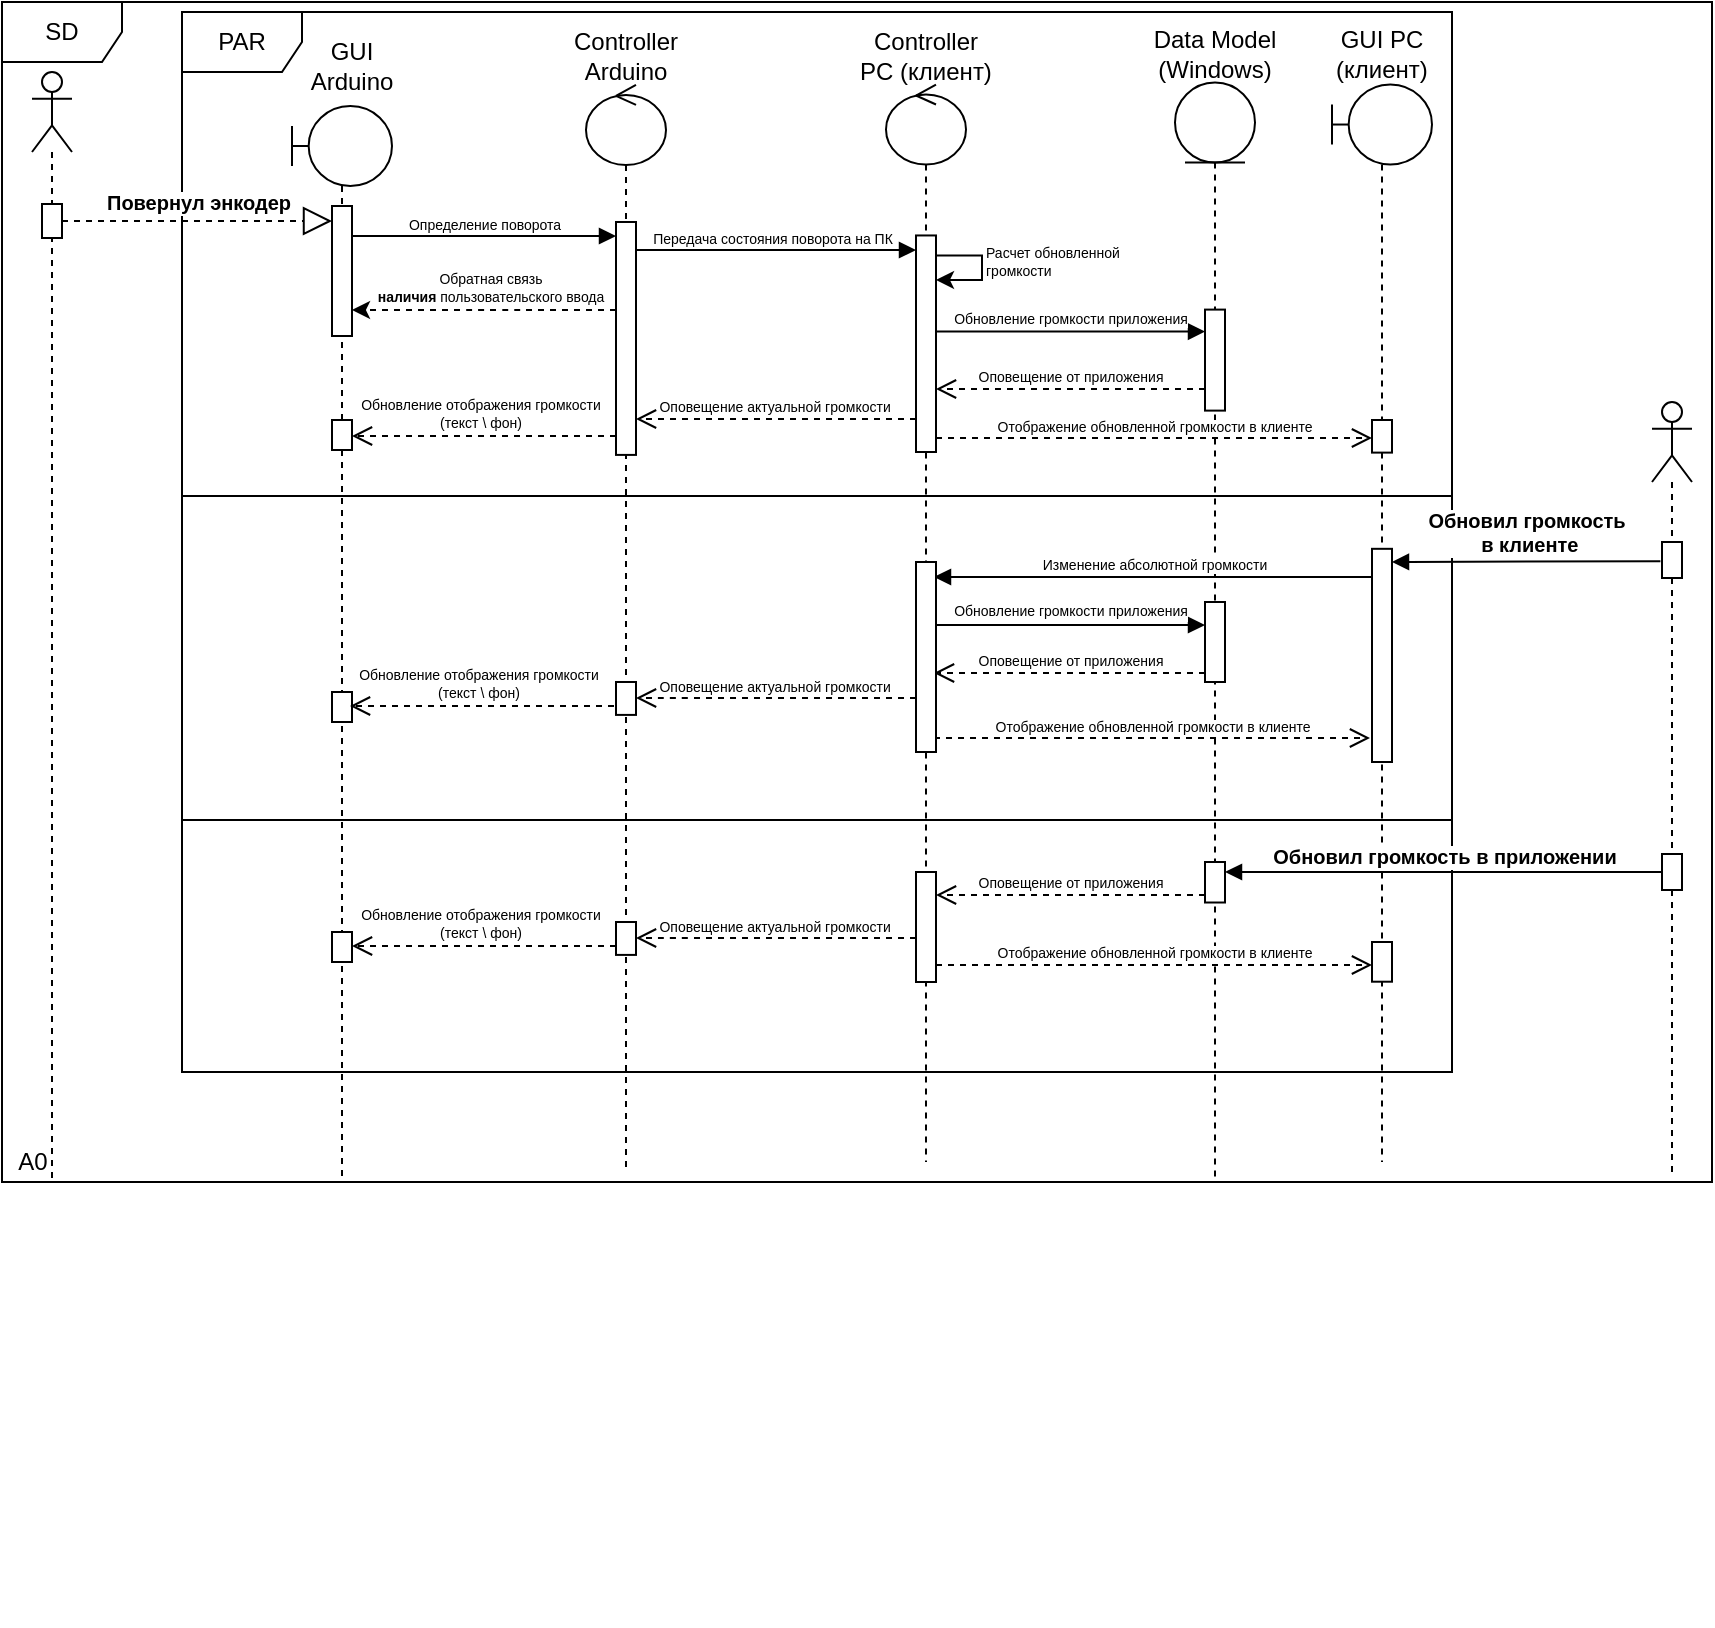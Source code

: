 <mxfile version="15.2.7" type="device"><diagram id="kgpKYQtTHZ0yAKxKKP6v" name="Page-1"><mxGraphModel dx="1086" dy="966" grid="1" gridSize="5" guides="1" tooltips="1" connect="1" arrows="1" fold="1" page="1" pageScale="1" pageWidth="583" pageHeight="827" math="0" shadow="0"><root><mxCell id="0"/><mxCell id="1" parent="0"/><mxCell id="_zH3NTSJ9ywv9W_D6d5T-19" value="PAR" style="shape=umlFrame;whiteSpace=wrap;html=1;fontSize=12;strokeColor=default;strokeWidth=1;align=center;" parent="1" vertex="1"><mxGeometry x="115" y="10" width="635" height="530" as="geometry"/></mxCell><mxCell id="nS3-qvllUn9Wp76huyC--27" value="Повернул энкодер" style="endArrow=block;dashed=1;endFill=0;endSize=12;html=1;fontSize=10;fontStyle=1" parent="1" source="nS3-qvllUn9Wp76huyC--26" target="nS3-qvllUn9Wp76huyC--28" edge="1"><mxGeometry x="0.001" y="10" width="160" relative="1" as="geometry"><mxPoint x="50.1" y="117" as="sourcePoint"/><mxPoint x="190" y="117" as="targetPoint"/><mxPoint as="offset"/></mxGeometry></mxCell><mxCell id="nS3-qvllUn9Wp76huyC--42" value="" style="html=1;verticalAlign=bottom;endArrow=block;" parent="1" edge="1"><mxGeometry x="-0.143" y="10" width="80" relative="1" as="geometry"><mxPoint x="342" y="129" as="sourcePoint"/><mxPoint x="482.0" y="129" as="targetPoint"/><Array as="points"><mxPoint x="400" y="129"/></Array><mxPoint as="offset"/></mxGeometry></mxCell><mxCell id="_zH3NTSJ9ywv9W_D6d5T-8" value="Передача состояния поворота на ПК" style="edgeLabel;html=1;align=center;verticalAlign=bottom;resizable=0;points=[];fontSize=7;labelPosition=center;verticalLabelPosition=top;" parent="nS3-qvllUn9Wp76huyC--42" vertex="1" connectable="0"><mxGeometry relative="1" as="geometry"><mxPoint x="-2" as="offset"/></mxGeometry></mxCell><mxCell id="nS3-qvllUn9Wp76huyC--25" value="" style="shape=umlLifeline;participant=umlActor;perimeter=lifelinePerimeter;whiteSpace=wrap;html=1;container=1;collapsible=0;recursiveResize=0;verticalAlign=top;spacingTop=36;outlineConnect=0;" parent="1" vertex="1"><mxGeometry x="40" y="40" width="20" height="555" as="geometry"/></mxCell><mxCell id="nS3-qvllUn9Wp76huyC--26" value="" style="html=1;points=[];perimeter=orthogonalPerimeter;" parent="nS3-qvllUn9Wp76huyC--25" vertex="1"><mxGeometry x="5" y="66" width="10" height="17" as="geometry"/></mxCell><mxCell id="nS3-qvllUn9Wp76huyC--35" value="Обновление отображения громкости&lt;br style=&quot;font-size: 7px;&quot;&gt;(текст \ фон)" style="html=1;verticalAlign=bottom;endArrow=open;dashed=1;endSize=8;fontSize=7;labelBackgroundColor=none;" parent="1" edge="1"><mxGeometry x="0.04" relative="1" as="geometry"><mxPoint x="332" y="222" as="sourcePoint"/><mxPoint x="200" y="222" as="targetPoint"/><mxPoint as="offset"/></mxGeometry></mxCell><mxCell id="nS3-qvllUn9Wp76huyC--46" value="" style="shape=umlLifeline;participant=umlActor;perimeter=lifelinePerimeter;whiteSpace=wrap;html=1;container=1;collapsible=0;recursiveResize=0;verticalAlign=top;spacingTop=36;outlineConnect=0;" parent="1" vertex="1"><mxGeometry x="850" y="205" width="20" height="385" as="geometry"/></mxCell><mxCell id="_zH3NTSJ9ywv9W_D6d5T-39" value="" style="html=1;points=[];perimeter=orthogonalPerimeter;" parent="nS3-qvllUn9Wp76huyC--46" vertex="1"><mxGeometry x="5" y="70" width="10" height="18" as="geometry"/></mxCell><mxCell id="_zH3NTSJ9ywv9W_D6d5T-73" value="" style="html=1;points=[];perimeter=orthogonalPerimeter;" parent="nS3-qvllUn9Wp76huyC--46" vertex="1"><mxGeometry x="5" y="226" width="10" height="18" as="geometry"/></mxCell><mxCell id="nS3-qvllUn9Wp76huyC--56" value="" style="line;strokeWidth=1;fillColor=none;align=left;verticalAlign=middle;spacingTop=-1;spacingLeft=3;spacingRight=3;rotatable=0;labelPosition=right;points=[];portConstraint=eastwest;" parent="1" vertex="1"><mxGeometry x="115" y="248" width="635" height="8" as="geometry"/></mxCell><mxCell id="_zH3NTSJ9ywv9W_D6d5T-1" value="" style="group;fontStyle=0;strokeColor=none;" parent="1" vertex="1" connectable="0"><mxGeometry x="599" y="20" width="65" height="570" as="geometry"/></mxCell><mxCell id="nS3-qvllUn9Wp76huyC--14" value="" style="shape=umlLifeline;participant=umlEntity;perimeter=lifelinePerimeter;whiteSpace=wrap;html=1;container=1;collapsible=0;recursiveResize=0;verticalAlign=top;spacingTop=36;outlineConnect=0;strokeWidth=1;" parent="_zH3NTSJ9ywv9W_D6d5T-1" vertex="1"><mxGeometry x="12.5" y="25.253" width="40" height="548.354" as="geometry"/></mxCell><mxCell id="nS3-qvllUn9Wp76huyC--38" value="" style="html=1;points=[];perimeter=orthogonalPerimeter;" parent="nS3-qvllUn9Wp76huyC--14" vertex="1"><mxGeometry x="15" y="113.549" width="10" height="50.506" as="geometry"/></mxCell><mxCell id="_zH3NTSJ9ywv9W_D6d5T-56" value="" style="html=1;points=[];perimeter=orthogonalPerimeter;" parent="nS3-qvllUn9Wp76huyC--14" vertex="1"><mxGeometry x="15" y="389.75" width="10" height="20.25" as="geometry"/></mxCell><mxCell id="nS3-qvllUn9Wp76huyC--22" value="Data Model (Windows)" style="text;html=1;strokeColor=none;fillColor=none;align=center;verticalAlign=middle;whiteSpace=wrap;rounded=0;" parent="_zH3NTSJ9ywv9W_D6d5T-1" vertex="1"><mxGeometry y="3.608" width="65" height="14.43" as="geometry"/></mxCell><mxCell id="_zH3NTSJ9ywv9W_D6d5T-23" value="" style="html=1;points=[];perimeter=orthogonalPerimeter;" parent="_zH3NTSJ9ywv9W_D6d5T-1" vertex="1"><mxGeometry x="27.5" y="285" width="10" height="40" as="geometry"/></mxCell><mxCell id="_zH3NTSJ9ywv9W_D6d5T-4" value="" style="group" parent="1" vertex="1" connectable="0"><mxGeometry x="317" y="25" width="40" height="565" as="geometry"/></mxCell><mxCell id="nS3-qvllUn9Wp76huyC--12" value="" style="shape=umlLifeline;participant=umlControl;perimeter=lifelinePerimeter;whiteSpace=wrap;html=1;container=1;collapsible=0;recursiveResize=0;verticalAlign=top;spacingTop=36;outlineConnect=0;" parent="_zH3NTSJ9ywv9W_D6d5T-4" vertex="1"><mxGeometry y="21.456" width="40" height="543.544" as="geometry"/></mxCell><mxCell id="nS3-qvllUn9Wp76huyC--30" value="" style="html=1;points=[];perimeter=orthogonalPerimeter;" parent="nS3-qvllUn9Wp76huyC--12" vertex="1"><mxGeometry x="15" y="68.54" width="10" height="116.46" as="geometry"/></mxCell><mxCell id="_zH3NTSJ9ywv9W_D6d5T-58" value="" style="html=1;points=[];perimeter=orthogonalPerimeter;" parent="nS3-qvllUn9Wp76huyC--12" vertex="1"><mxGeometry x="15" y="418.55" width="10" height="16.45" as="geometry"/></mxCell><mxCell id="_zH3NTSJ9ywv9W_D6d5T-26" value="" style="html=1;points=[];perimeter=orthogonalPerimeter;" parent="nS3-qvllUn9Wp76huyC--12" vertex="1"><mxGeometry x="15" y="298.54" width="10" height="16.46" as="geometry"/></mxCell><mxCell id="nS3-qvllUn9Wp76huyC--20" value="Controller&lt;br&gt;Arduino" style="text;html=1;strokeColor=none;fillColor=none;align=center;verticalAlign=middle;whiteSpace=wrap;rounded=0;" parent="_zH3NTSJ9ywv9W_D6d5T-4" vertex="1"><mxGeometry width="40" height="14.304" as="geometry"/></mxCell><mxCell id="_zH3NTSJ9ywv9W_D6d5T-5" value="" style="group" parent="1" vertex="1" connectable="0"><mxGeometry x="170" y="27" width="50" height="790" as="geometry"/></mxCell><mxCell id="nS3-qvllUn9Wp76huyC--11" value="" style="shape=umlLifeline;participant=umlBoundary;perimeter=lifelinePerimeter;whiteSpace=wrap;html=1;container=1;collapsible=0;recursiveResize=0;verticalAlign=top;spacingTop=36;outlineConnect=0;" parent="_zH3NTSJ9ywv9W_D6d5T-5" vertex="1"><mxGeometry y="30" width="50" height="535" as="geometry"/></mxCell><mxCell id="nS3-qvllUn9Wp76huyC--28" value="" style="html=1;points=[];perimeter=orthogonalPerimeter;" parent="nS3-qvllUn9Wp76huyC--11" vertex="1"><mxGeometry x="20" y="50" width="10" height="65" as="geometry"/></mxCell><mxCell id="nS3-qvllUn9Wp76huyC--29" value="" style="endArrow=block;html=1;verticalAlign=bottom;" parent="nS3-qvllUn9Wp76huyC--11" edge="1"><mxGeometry width="160" relative="1" as="geometry"><mxPoint x="30" y="65" as="sourcePoint"/><mxPoint x="162" y="65" as="targetPoint"/></mxGeometry></mxCell><mxCell id="nS3-qvllUn9Wp76huyC--31" value="Определение&amp;nbsp;поворота" style="edgeLabel;html=1;align=center;verticalAlign=bottom;resizable=0;points=[];fontSize=7;labelPosition=center;verticalLabelPosition=top;" parent="nS3-qvllUn9Wp76huyC--29" vertex="1" connectable="0"><mxGeometry relative="1" as="geometry"><mxPoint as="offset"/></mxGeometry></mxCell><mxCell id="_zH3NTSJ9ywv9W_D6d5T-59" value="" style="html=1;points=[];perimeter=orthogonalPerimeter;" parent="nS3-qvllUn9Wp76huyC--11" vertex="1"><mxGeometry x="20" y="413" width="10" height="15" as="geometry"/></mxCell><mxCell id="nS3-qvllUn9Wp76huyC--18" value="GUI&lt;br&gt;Arduino" style="text;html=1;strokeColor=none;fillColor=none;align=center;verticalAlign=middle;whiteSpace=wrap;rounded=0;" parent="_zH3NTSJ9ywv9W_D6d5T-5" vertex="1"><mxGeometry x="10" width="40" height="20" as="geometry"/></mxCell><mxCell id="nS3-qvllUn9Wp76huyC--43" value="" style="html=1;points=[];perimeter=orthogonalPerimeter;" parent="_zH3NTSJ9ywv9W_D6d5T-5" vertex="1"><mxGeometry x="20" y="187" width="10" height="15" as="geometry"/></mxCell><mxCell id="_zH3NTSJ9ywv9W_D6d5T-30" value="" style="html=1;points=[];perimeter=orthogonalPerimeter;" parent="_zH3NTSJ9ywv9W_D6d5T-5" vertex="1"><mxGeometry x="20" y="323" width="10" height="15" as="geometry"/></mxCell><mxCell id="_zH3NTSJ9ywv9W_D6d5T-9" value="Обратная связь &lt;br&gt;&lt;b&gt;наличия &lt;/b&gt;пользовательского ввода" style="html=1;verticalAlign=bottom;fontSize=7;strokeColor=default;dashed=1;labelPosition=center;verticalLabelPosition=top;align=center;" parent="1" source="nS3-qvllUn9Wp76huyC--30" edge="1"><mxGeometry x="-0.04" relative="1" as="geometry"><mxPoint x="325.0" y="159" as="sourcePoint"/><mxPoint x="200" y="159" as="targetPoint"/><Array as="points"><mxPoint x="300" y="159"/><mxPoint x="280" y="159"/><mxPoint x="265" y="159"/><mxPoint x="230" y="159"/></Array><mxPoint as="offset"/></mxGeometry></mxCell><mxCell id="_zH3NTSJ9ywv9W_D6d5T-13" value="Оповещение от приложения" style="html=1;verticalAlign=bottom;endArrow=open;dashed=1;endSize=8;fontSize=7;" parent="1" source="nS3-qvllUn9Wp76huyC--38" edge="1"><mxGeometry relative="1" as="geometry"><mxPoint x="610.5" y="198.5" as="sourcePoint"/><mxPoint x="492" y="198.5" as="targetPoint"/></mxGeometry></mxCell><mxCell id="_zH3NTSJ9ywv9W_D6d5T-14" value="" style="html=1;verticalAlign=bottom;endArrow=open;dashed=1;fontSize=7;endSize=8;" parent="1" edge="1"><mxGeometry width="80" relative="1" as="geometry"><mxPoint x="492" y="223" as="sourcePoint"/><mxPoint x="710" y="223" as="targetPoint"/></mxGeometry></mxCell><mxCell id="_zH3NTSJ9ywv9W_D6d5T-15" value="Отображение обновленной громкости в клиенте" style="edgeLabel;html=1;align=center;verticalAlign=bottom;resizable=0;points=[];fontSize=7;labelPosition=center;verticalLabelPosition=top;" parent="_zH3NTSJ9ywv9W_D6d5T-14" vertex="1" connectable="0"><mxGeometry relative="1" as="geometry"><mxPoint as="offset"/></mxGeometry></mxCell><mxCell id="_zH3NTSJ9ywv9W_D6d5T-17" value="" style="html=1;verticalAlign=bottom;endArrow=open;dashed=1;fontSize=7;endSize=8;" parent="1" edge="1"><mxGeometry x="-0.143" y="10" width="80" relative="1" as="geometry"><mxPoint x="482.0" y="213.5" as="sourcePoint"/><mxPoint x="342" y="213.5" as="targetPoint"/><Array as="points"/><mxPoint as="offset"/></mxGeometry></mxCell><mxCell id="_zH3NTSJ9ywv9W_D6d5T-18" value="Оповещение актуальной громкости&amp;nbsp;" style="edgeLabel;html=1;align=center;verticalAlign=bottom;resizable=0;points=[];fontSize=7;labelPosition=center;verticalLabelPosition=top;" parent="_zH3NTSJ9ywv9W_D6d5T-17" vertex="1" connectable="0"><mxGeometry relative="1" as="geometry"><mxPoint as="offset"/></mxGeometry></mxCell><mxCell id="_zH3NTSJ9ywv9W_D6d5T-22" value="Обновление отображения громкости&lt;br style=&quot;font-size: 7px;&quot;&gt;(текст \ фон)" style="html=1;verticalAlign=bottom;endArrow=open;dashed=1;endSize=8;fontSize=7;labelBackgroundColor=none;" parent="1" edge="1"><mxGeometry x="0.04" relative="1" as="geometry"><mxPoint x="331" y="357" as="sourcePoint"/><mxPoint x="199" y="357" as="targetPoint"/><mxPoint as="offset"/></mxGeometry></mxCell><mxCell id="_zH3NTSJ9ywv9W_D6d5T-32" value="" style="html=1;verticalAlign=bottom;endArrow=block;" parent="1" target="_zH3NTSJ9ywv9W_D6d5T-23" edge="1"><mxGeometry x="-0.143" y="10" width="80" relative="1" as="geometry"><mxPoint x="491" y="316.5" as="sourcePoint"/><mxPoint x="609.5" y="316.5" as="targetPoint"/><Array as="points"/><mxPoint as="offset"/></mxGeometry></mxCell><mxCell id="_zH3NTSJ9ywv9W_D6d5T-49" value="&lt;span style=&quot;font-size: 7px&quot;&gt;Обновление громкости приложения&lt;/span&gt;" style="edgeLabel;html=1;align=center;verticalAlign=bottom;resizable=0;points=[];fontSize=12;labelPosition=center;verticalLabelPosition=top;" parent="_zH3NTSJ9ywv9W_D6d5T-32" vertex="1" connectable="0"><mxGeometry relative="1" as="geometry"><mxPoint as="offset"/></mxGeometry></mxCell><mxCell id="_zH3NTSJ9ywv9W_D6d5T-34" value="Оповещение от приложения" style="html=1;verticalAlign=bottom;endArrow=open;dashed=1;endSize=8;fontSize=7;" parent="1" edge="1"><mxGeometry relative="1" as="geometry"><mxPoint x="626.5" y="340.5" as="sourcePoint"/><mxPoint x="491" y="340.5" as="targetPoint"/></mxGeometry></mxCell><mxCell id="_zH3NTSJ9ywv9W_D6d5T-35" value="" style="html=1;verticalAlign=bottom;endArrow=open;dashed=1;fontSize=7;endSize=8;" parent="1" edge="1"><mxGeometry width="80" relative="1" as="geometry"><mxPoint x="491" y="373.0" as="sourcePoint"/><mxPoint x="709" y="373" as="targetPoint"/></mxGeometry></mxCell><mxCell id="_zH3NTSJ9ywv9W_D6d5T-36" value="Отображение обновленной громкости в клиенте" style="edgeLabel;html=1;align=center;verticalAlign=bottom;resizable=0;points=[];fontSize=7;labelPosition=center;verticalLabelPosition=top;" parent="_zH3NTSJ9ywv9W_D6d5T-35" vertex="1" connectable="0"><mxGeometry relative="1" as="geometry"><mxPoint as="offset"/></mxGeometry></mxCell><mxCell id="_zH3NTSJ9ywv9W_D6d5T-37" value="" style="html=1;verticalAlign=bottom;endArrow=open;dashed=1;fontSize=7;endSize=8;" parent="1" target="_zH3NTSJ9ywv9W_D6d5T-26" edge="1"><mxGeometry x="-0.143" y="10" width="80" relative="1" as="geometry"><mxPoint x="482" y="353" as="sourcePoint"/><mxPoint x="705.0" y="388.35" as="targetPoint"/><Array as="points"><mxPoint x="360" y="353"/></Array><mxPoint as="offset"/></mxGeometry></mxCell><mxCell id="_zH3NTSJ9ywv9W_D6d5T-38" value="Оповещение актуальной громкости&amp;nbsp;" style="edgeLabel;html=1;align=center;verticalAlign=bottom;resizable=0;points=[];fontSize=7;labelPosition=center;verticalLabelPosition=top;" parent="_zH3NTSJ9ywv9W_D6d5T-37" vertex="1" connectable="0"><mxGeometry relative="1" as="geometry"><mxPoint as="offset"/></mxGeometry></mxCell><mxCell id="_zH3NTSJ9ywv9W_D6d5T-41" value="" style="html=1;verticalAlign=bottom;endArrow=block;exitX=0.898;exitY=0.444;exitDx=0;exitDy=0;exitPerimeter=0;" parent="1" source="_zH3NTSJ9ywv9W_D6d5T-6" target="nS3-qvllUn9Wp76huyC--38" edge="1"><mxGeometry x="-0.143" y="10" width="80" relative="1" as="geometry"><mxPoint x="492" y="181.5" as="sourcePoint"/><mxPoint x="610.5" y="181.5" as="targetPoint"/><Array as="points"/><mxPoint as="offset"/></mxGeometry></mxCell><mxCell id="_zH3NTSJ9ywv9W_D6d5T-42" value="Обновление громкости приложения" style="edgeLabel;html=1;align=center;verticalAlign=bottom;resizable=0;points=[];fontSize=7;labelPosition=center;verticalLabelPosition=top;" parent="_zH3NTSJ9ywv9W_D6d5T-41" vertex="1" connectable="0"><mxGeometry relative="1" as="geometry"><mxPoint as="offset"/></mxGeometry></mxCell><mxCell id="_zH3NTSJ9ywv9W_D6d5T-47" value="" style="html=1;verticalAlign=bottom;endArrow=block;" parent="1" edge="1"><mxGeometry x="-0.143" y="10" width="80" relative="1" as="geometry"><mxPoint x="710" y="292.5" as="sourcePoint"/><mxPoint x="491" y="292.5" as="targetPoint"/><Array as="points"/><mxPoint as="offset"/></mxGeometry></mxCell><mxCell id="_zH3NTSJ9ywv9W_D6d5T-48" value="Изменение абсолютной громкости" style="edgeLabel;html=1;align=center;verticalAlign=bottom;resizable=0;points=[];fontSize=7;labelPosition=center;verticalLabelPosition=top;" parent="_zH3NTSJ9ywv9W_D6d5T-47" vertex="1" connectable="0"><mxGeometry relative="1" as="geometry"><mxPoint as="offset"/></mxGeometry></mxCell><mxCell id="_zH3NTSJ9ywv9W_D6d5T-51" value="" style="group" parent="1" vertex="1" connectable="0"><mxGeometry x="452" y="25" width="70" height="560" as="geometry"/></mxCell><mxCell id="nS3-qvllUn9Wp76huyC--13" value="" style="shape=umlLifeline;participant=umlControl;perimeter=lifelinePerimeter;whiteSpace=wrap;html=1;container=1;collapsible=0;recursiveResize=0;verticalAlign=top;spacingTop=36;outlineConnect=0;" parent="_zH3NTSJ9ywv9W_D6d5T-51" vertex="1"><mxGeometry x="15" y="21.266" width="40" height="538.734" as="geometry"/></mxCell><mxCell id="nS3-qvllUn9Wp76huyC--21" value="Controller PC (клиент)" style="text;html=1;strokeColor=none;fillColor=none;align=center;verticalAlign=middle;whiteSpace=wrap;rounded=0;" parent="_zH3NTSJ9ywv9W_D6d5T-51" vertex="1"><mxGeometry width="70" height="14.177" as="geometry"/></mxCell><mxCell id="_zH3NTSJ9ywv9W_D6d5T-24" value="" style="html=1;points=[];perimeter=orthogonalPerimeter;" parent="_zH3NTSJ9ywv9W_D6d5T-51" vertex="1"><mxGeometry x="30" y="260" width="10" height="95" as="geometry"/></mxCell><mxCell id="_zH3NTSJ9ywv9W_D6d5T-6" value="" style="html=1;points=[];perimeter=orthogonalPerimeter;" parent="_zH3NTSJ9ywv9W_D6d5T-51" vertex="1"><mxGeometry x="30" y="96.73" width="10" height="108.27" as="geometry"/></mxCell><mxCell id="_zH3NTSJ9ywv9W_D6d5T-50" value="Расчет обновленной&lt;br&gt;громкости" style="edgeStyle=orthogonalEdgeStyle;rounded=0;orthogonalLoop=1;jettySize=auto;html=1;labelBackgroundColor=none;fontSize=7;strokeColor=default;labelPosition=right;verticalLabelPosition=middle;align=left;verticalAlign=middle;" parent="_zH3NTSJ9ywv9W_D6d5T-51" source="_zH3NTSJ9ywv9W_D6d5T-6" target="_zH3NTSJ9ywv9W_D6d5T-6" edge="1"><mxGeometry x="-0.086" relative="1" as="geometry"><mxPoint x="40" y="106.793" as="sourcePoint"/><mxPoint x="40.04" y="118.574" as="targetPoint"/><Array as="points"><mxPoint x="63" y="106.793"/><mxPoint x="63" y="119.011"/></Array><mxPoint as="offset"/></mxGeometry></mxCell><mxCell id="_zH3NTSJ9ywv9W_D6d5T-52" value="" style="group" parent="1" vertex="1" connectable="0"><mxGeometry x="685" y="25" width="60" height="560" as="geometry"/></mxCell><mxCell id="nS3-qvllUn9Wp76huyC--15" value="" style="shape=umlLifeline;participant=umlBoundary;perimeter=lifelinePerimeter;whiteSpace=wrap;html=1;container=1;collapsible=0;recursiveResize=0;verticalAlign=top;spacingTop=36;outlineConnect=0;size=40;" parent="_zH3NTSJ9ywv9W_D6d5T-52" vertex="1"><mxGeometry x="5" y="21.266" width="50" height="538.734" as="geometry"/></mxCell><mxCell id="nS3-qvllUn9Wp76huyC--19" value="GUI PC (клиент)" style="text;html=1;strokeColor=none;fillColor=none;align=center;verticalAlign=middle;whiteSpace=wrap;rounded=0;" parent="_zH3NTSJ9ywv9W_D6d5T-52" vertex="1"><mxGeometry y="-0.709" width="60" height="14.177" as="geometry"/></mxCell><mxCell id="_zH3NTSJ9ywv9W_D6d5T-16" value="" style="html=1;points=[];perimeter=orthogonalPerimeter;" parent="_zH3NTSJ9ywv9W_D6d5T-52" vertex="1"><mxGeometry x="25" y="449.998" width="10" height="19.848" as="geometry"/></mxCell><mxCell id="_zH3NTSJ9ywv9W_D6d5T-25" value="" style="html=1;points=[];perimeter=orthogonalPerimeter;" parent="_zH3NTSJ9ywv9W_D6d5T-52" vertex="1"><mxGeometry x="25" y="253.41" width="10" height="106.59" as="geometry"/></mxCell><mxCell id="_zH3NTSJ9ywv9W_D6d5T-70" value="" style="html=1;points=[];perimeter=orthogonalPerimeter;" parent="_zH3NTSJ9ywv9W_D6d5T-52" vertex="1"><mxGeometry x="25" y="188.999" width="10" height="16.304" as="geometry"/></mxCell><mxCell id="_zH3NTSJ9ywv9W_D6d5T-53" value="" style="html=1;verticalAlign=bottom;endArrow=block;exitX=-0.078;exitY=0.31;exitDx=0;exitDy=0;exitPerimeter=0;" parent="1" edge="1"><mxGeometry x="-0.143" y="10" width="80" relative="1" as="geometry"><mxPoint x="854.22" y="284.58" as="sourcePoint"/><mxPoint x="720" y="285" as="targetPoint"/><Array as="points"/><mxPoint as="offset"/></mxGeometry></mxCell><mxCell id="_zH3NTSJ9ywv9W_D6d5T-54" value="Обновил громкость&lt;br&gt;&amp;nbsp;в клиенте" style="edgeLabel;html=1;align=center;verticalAlign=bottom;resizable=0;points=[];fontSize=10;labelPosition=center;verticalLabelPosition=top;fontStyle=1" parent="_zH3NTSJ9ywv9W_D6d5T-53" vertex="1" connectable="0"><mxGeometry relative="1" as="geometry"><mxPoint as="offset"/></mxGeometry></mxCell><mxCell id="_zH3NTSJ9ywv9W_D6d5T-57" value="Обновление отображения громкости&lt;br style=&quot;font-size: 7px;&quot;&gt;(текст \ фон)" style="html=1;verticalAlign=bottom;endArrow=open;dashed=1;endSize=8;fontSize=7;labelBackgroundColor=none;" parent="1" edge="1"><mxGeometry x="0.04" relative="1" as="geometry"><mxPoint x="332" y="477" as="sourcePoint"/><mxPoint x="200" y="477" as="targetPoint"/><mxPoint as="offset"/></mxGeometry></mxCell><mxCell id="_zH3NTSJ9ywv9W_D6d5T-62" value="Оповещение от приложения" style="html=1;verticalAlign=bottom;endArrow=open;dashed=1;endSize=8;fontSize=7;" parent="1" source="_zH3NTSJ9ywv9W_D6d5T-56" edge="1"><mxGeometry relative="1" as="geometry"><mxPoint x="627.5" y="451.5" as="sourcePoint"/><mxPoint x="492" y="451.5" as="targetPoint"/></mxGeometry></mxCell><mxCell id="_zH3NTSJ9ywv9W_D6d5T-63" value="" style="html=1;verticalAlign=bottom;endArrow=open;dashed=1;fontSize=7;endSize=8;" parent="1" edge="1"><mxGeometry width="80" relative="1" as="geometry"><mxPoint x="492" y="486.5" as="sourcePoint"/><mxPoint x="710" y="486.5" as="targetPoint"/></mxGeometry></mxCell><mxCell id="_zH3NTSJ9ywv9W_D6d5T-64" value="Отображение обновленной громкости в клиенте" style="edgeLabel;html=1;align=center;verticalAlign=bottom;resizable=0;points=[];fontSize=7;labelPosition=center;verticalLabelPosition=top;" parent="_zH3NTSJ9ywv9W_D6d5T-63" vertex="1" connectable="0"><mxGeometry relative="1" as="geometry"><mxPoint as="offset"/></mxGeometry></mxCell><mxCell id="_zH3NTSJ9ywv9W_D6d5T-65" value="" style="html=1;verticalAlign=bottom;endArrow=open;dashed=1;fontSize=7;endSize=8;" parent="1" target="_zH3NTSJ9ywv9W_D6d5T-58" edge="1"><mxGeometry x="-0.143" y="10" width="80" relative="1" as="geometry"><mxPoint x="482" y="473" as="sourcePoint"/><mxPoint x="706.0" y="508.35" as="targetPoint"/><Array as="points"><mxPoint x="361" y="473"/></Array><mxPoint as="offset"/></mxGeometry></mxCell><mxCell id="_zH3NTSJ9ywv9W_D6d5T-66" value="Оповещение актуальной громкости&amp;nbsp;" style="edgeLabel;html=1;align=center;verticalAlign=bottom;resizable=0;points=[];fontSize=7;labelPosition=center;verticalLabelPosition=top;" parent="_zH3NTSJ9ywv9W_D6d5T-65" vertex="1" connectable="0"><mxGeometry relative="1" as="geometry"><mxPoint as="offset"/></mxGeometry></mxCell><mxCell id="_zH3NTSJ9ywv9W_D6d5T-69" value="" style="html=1;points=[];perimeter=orthogonalPerimeter;" parent="1" vertex="1"><mxGeometry x="482" y="440" width="10" height="55" as="geometry"/></mxCell><mxCell id="_zH3NTSJ9ywv9W_D6d5T-71" value="" style="html=1;verticalAlign=bottom;endArrow=block;" parent="1" source="_zH3NTSJ9ywv9W_D6d5T-73" target="_zH3NTSJ9ywv9W_D6d5T-56" edge="1"><mxGeometry x="-0.143" y="10" width="80" relative="1" as="geometry"><mxPoint x="855.22" y="434.58" as="sourcePoint"/><mxPoint x="721" y="435" as="targetPoint"/><Array as="points"/><mxPoint as="offset"/></mxGeometry></mxCell><mxCell id="_zH3NTSJ9ywv9W_D6d5T-72" value="Обновил громкость в приложении" style="edgeLabel;html=1;align=center;verticalAlign=bottom;resizable=0;points=[];fontSize=10;labelPosition=center;verticalLabelPosition=top;fontStyle=1;" parent="_zH3NTSJ9ywv9W_D6d5T-71" vertex="1" connectable="0"><mxGeometry relative="1" as="geometry"><mxPoint as="offset"/></mxGeometry></mxCell><mxCell id="_zH3NTSJ9ywv9W_D6d5T-74" value="" style="line;strokeWidth=1;fillColor=none;align=left;verticalAlign=middle;spacingTop=-1;spacingLeft=3;spacingRight=3;rotatable=0;labelPosition=right;points=[];portConstraint=eastwest;" parent="1" vertex="1"><mxGeometry x="115" y="410" width="635" height="8" as="geometry"/></mxCell><mxCell id="488K2OqX8fS4dek0zvKK-1" value="SD" style="shape=umlFrame;whiteSpace=wrap;html=1;" vertex="1" parent="1"><mxGeometry x="25" y="5" width="855" height="590" as="geometry"/></mxCell><mxCell id="488K2OqX8fS4dek0zvKK-2" value="A0" style="text;html=1;align=center;verticalAlign=middle;resizable=0;points=[];autosize=1;strokeColor=none;fillColor=none;" vertex="1" parent="1"><mxGeometry x="25" y="575" width="30" height="20" as="geometry"/></mxCell></root></mxGraphModel></diagram></mxfile>
